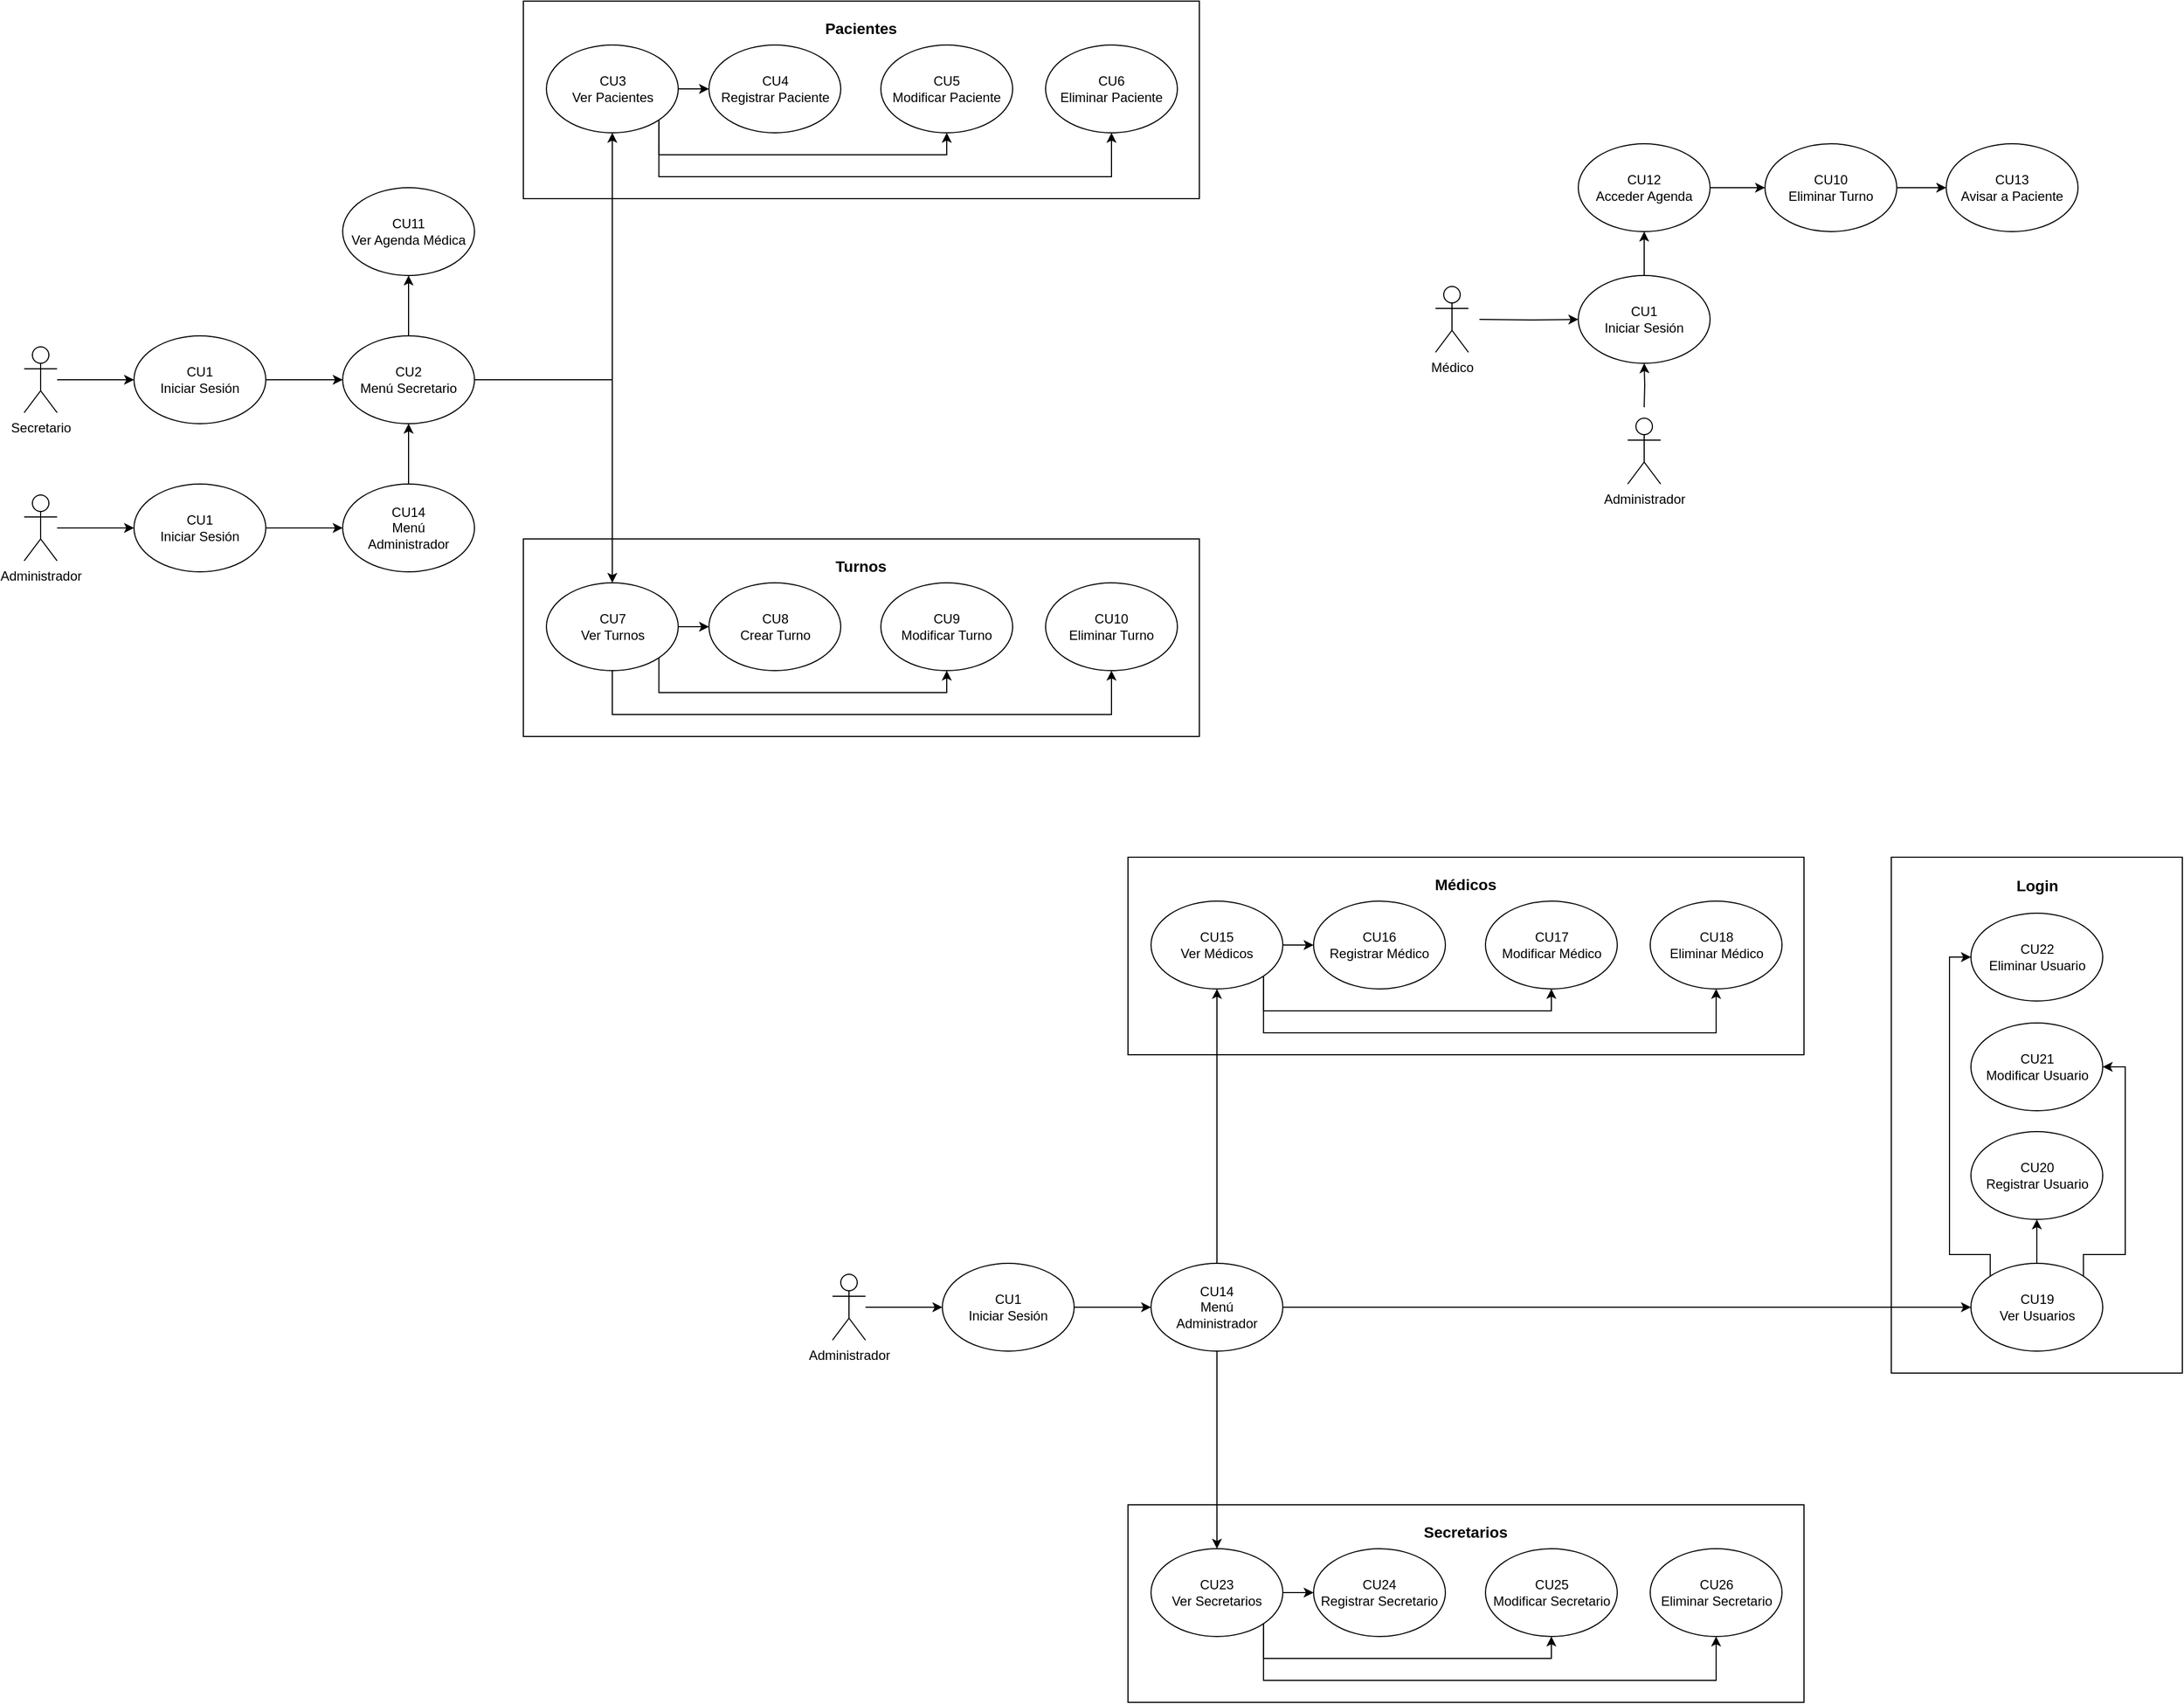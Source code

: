 <mxfile version="26.2.12">
  <diagram name="Page-1" id="w7RQ2Kluu5mRA7ETLE94">
    <mxGraphModel dx="2255" dy="1952" grid="1" gridSize="10" guides="1" tooltips="1" connect="1" arrows="1" fold="1" page="1" pageScale="1" pageWidth="827" pageHeight="1169" math="0" shadow="0">
      <root>
        <mxCell id="0" />
        <mxCell id="1" parent="0" />
        <mxCell id="UcJuo04WGB9nIGAPmIQf-73" value="" style="rounded=0;whiteSpace=wrap;html=1;" vertex="1" parent="1">
          <mxGeometry x="675" y="1340" width="615.5" height="180" as="geometry" />
        </mxCell>
        <mxCell id="UcJuo04WGB9nIGAPmIQf-14" value="" style="rounded=0;whiteSpace=wrap;html=1;" vertex="1" parent="1">
          <mxGeometry x="124.5" y="460" width="615.5" height="180" as="geometry" />
        </mxCell>
        <mxCell id="7DByCaR6NHAsQpXdXXvd-112" value="" style="rounded=0;whiteSpace=wrap;html=1;" parent="1" vertex="1">
          <mxGeometry x="1370" y="750" width="265" height="470" as="geometry" />
        </mxCell>
        <mxCell id="7DByCaR6NHAsQpXdXXvd-17" value="" style="rounded=0;whiteSpace=wrap;html=1;" parent="1" vertex="1">
          <mxGeometry x="124.5" y="-30" width="615.5" height="180" as="geometry" />
        </mxCell>
        <mxCell id="7DByCaR6NHAsQpXdXXvd-1" value="Secretario" style="shape=umlActor;verticalLabelPosition=bottom;verticalAlign=top;html=1;outlineConnect=0;" parent="1" vertex="1">
          <mxGeometry x="-330" y="285" width="30" height="60" as="geometry" />
        </mxCell>
        <mxCell id="7DByCaR6NHAsQpXdXXvd-2" value="" style="endArrow=classic;html=1;rounded=0;" parent="1" source="7DByCaR6NHAsQpXdXXvd-1" edge="1">
          <mxGeometry width="50" height="50" relative="1" as="geometry">
            <mxPoint x="-200" y="385" as="sourcePoint" />
            <mxPoint x="-230" y="315" as="targetPoint" />
          </mxGeometry>
        </mxCell>
        <mxCell id="UcJuo04WGB9nIGAPmIQf-48" style="edgeStyle=orthogonalEdgeStyle;rounded=0;orthogonalLoop=1;jettySize=auto;html=1;exitX=1;exitY=0.5;exitDx=0;exitDy=0;entryX=0;entryY=0.5;entryDx=0;entryDy=0;" edge="1" parent="1" source="7DByCaR6NHAsQpXdXXvd-3" target="UcJuo04WGB9nIGAPmIQf-2">
          <mxGeometry relative="1" as="geometry" />
        </mxCell>
        <mxCell id="7DByCaR6NHAsQpXdXXvd-3" value="" style="ellipse;whiteSpace=wrap;html=1;" parent="1" vertex="1">
          <mxGeometry x="-230" y="275" width="120" height="80" as="geometry" />
        </mxCell>
        <mxCell id="7DByCaR6NHAsQpXdXXvd-4" value="CU1&lt;br&gt;Iniciar Sesión" style="text;html=1;align=center;verticalAlign=middle;whiteSpace=wrap;rounded=0;" parent="1" vertex="1">
          <mxGeometry x="-220" y="300" width="100" height="30" as="geometry" />
        </mxCell>
        <mxCell id="7DByCaR6NHAsQpXdXXvd-6" value="" style="ellipse;whiteSpace=wrap;html=1;" parent="1" vertex="1">
          <mxGeometry x="293.5" y="10" width="120" height="80" as="geometry" />
        </mxCell>
        <mxCell id="7DByCaR6NHAsQpXdXXvd-7" value="CU4&lt;br&gt;Registrar Paciente" style="text;html=1;align=center;verticalAlign=middle;whiteSpace=wrap;rounded=0;" parent="1" vertex="1">
          <mxGeometry x="298.5" y="35" width="110" height="30" as="geometry" />
        </mxCell>
        <mxCell id="7DByCaR6NHAsQpXdXXvd-8" value="" style="ellipse;whiteSpace=wrap;html=1;" parent="1" vertex="1">
          <mxGeometry x="450" y="10" width="120" height="80" as="geometry" />
        </mxCell>
        <mxCell id="7DByCaR6NHAsQpXdXXvd-9" value="CU5&lt;br&gt;Modificar Paciente" style="text;html=1;align=center;verticalAlign=middle;whiteSpace=wrap;rounded=0;" parent="1" vertex="1">
          <mxGeometry x="455" y="35" width="110" height="30" as="geometry" />
        </mxCell>
        <mxCell id="7DByCaR6NHAsQpXdXXvd-13" value="" style="ellipse;whiteSpace=wrap;html=1;" parent="1" vertex="1">
          <mxGeometry x="600" y="10" width="120" height="80" as="geometry" />
        </mxCell>
        <mxCell id="7DByCaR6NHAsQpXdXXvd-14" value="CU6&lt;br&gt;Eliminar Paciente" style="text;html=1;align=center;verticalAlign=middle;whiteSpace=wrap;rounded=0;" parent="1" vertex="1">
          <mxGeometry x="605" y="35" width="110" height="30" as="geometry" />
        </mxCell>
        <mxCell id="UcJuo04WGB9nIGAPmIQf-7" style="edgeStyle=orthogonalEdgeStyle;rounded=0;orthogonalLoop=1;jettySize=auto;html=1;exitX=1;exitY=0.5;exitDx=0;exitDy=0;entryX=0;entryY=0.5;entryDx=0;entryDy=0;" edge="1" parent="1" source="7DByCaR6NHAsQpXdXXvd-15" target="7DByCaR6NHAsQpXdXXvd-6">
          <mxGeometry relative="1" as="geometry" />
        </mxCell>
        <mxCell id="UcJuo04WGB9nIGAPmIQf-12" style="edgeStyle=orthogonalEdgeStyle;rounded=0;orthogonalLoop=1;jettySize=auto;html=1;exitX=1;exitY=1;exitDx=0;exitDy=0;entryX=0.5;entryY=1;entryDx=0;entryDy=0;" edge="1" parent="1" source="7DByCaR6NHAsQpXdXXvd-15" target="7DByCaR6NHAsQpXdXXvd-8">
          <mxGeometry relative="1" as="geometry">
            <Array as="points">
              <mxPoint x="248" y="110" />
              <mxPoint x="510" y="110" />
            </Array>
          </mxGeometry>
        </mxCell>
        <mxCell id="UcJuo04WGB9nIGAPmIQf-13" style="edgeStyle=orthogonalEdgeStyle;rounded=0;orthogonalLoop=1;jettySize=auto;html=1;exitX=1;exitY=1;exitDx=0;exitDy=0;entryX=0.5;entryY=1;entryDx=0;entryDy=0;" edge="1" parent="1" source="7DByCaR6NHAsQpXdXXvd-15" target="7DByCaR6NHAsQpXdXXvd-13">
          <mxGeometry relative="1" as="geometry">
            <Array as="points">
              <mxPoint x="248" y="130" />
              <mxPoint x="660" y="130" />
            </Array>
          </mxGeometry>
        </mxCell>
        <mxCell id="7DByCaR6NHAsQpXdXXvd-15" value="" style="ellipse;whiteSpace=wrap;html=1;" parent="1" vertex="1">
          <mxGeometry x="145.5" y="10" width="120" height="80" as="geometry" />
        </mxCell>
        <mxCell id="7DByCaR6NHAsQpXdXXvd-16" value="CU3&lt;br&gt;Ver Pacientes" style="text;html=1;align=center;verticalAlign=middle;whiteSpace=wrap;rounded=0;" parent="1" vertex="1">
          <mxGeometry x="150.5" y="35" width="110" height="30" as="geometry" />
        </mxCell>
        <mxCell id="7DByCaR6NHAsQpXdXXvd-18" value="&lt;b&gt;&lt;font style=&quot;font-size: 14px;&quot;&gt;Pacientes&lt;/font&gt;&lt;/b&gt;" style="text;html=1;align=center;verticalAlign=middle;whiteSpace=wrap;rounded=0;" parent="1" vertex="1">
          <mxGeometry x="392.25" y="-20" width="80" height="30" as="geometry" />
        </mxCell>
        <mxCell id="UcJuo04WGB9nIGAPmIQf-70" value="" style="edgeStyle=orthogonalEdgeStyle;rounded=0;orthogonalLoop=1;jettySize=auto;html=1;entryX=0;entryY=0.5;entryDx=0;entryDy=0;" edge="1" parent="1" source="7DByCaR6NHAsQpXdXXvd-24" target="UcJuo04WGB9nIGAPmIQf-67">
          <mxGeometry relative="1" as="geometry" />
        </mxCell>
        <mxCell id="7DByCaR6NHAsQpXdXXvd-24" value="Administrador" style="shape=umlActor;verticalLabelPosition=bottom;verticalAlign=top;html=1;outlineConnect=0;" parent="1" vertex="1">
          <mxGeometry x="-330" y="420" width="30" height="60" as="geometry" />
        </mxCell>
        <mxCell id="7DByCaR6NHAsQpXdXXvd-45" value="" style="ellipse;whiteSpace=wrap;html=1;" parent="1" vertex="1">
          <mxGeometry x="-40" y="140" width="120" height="80" as="geometry" />
        </mxCell>
        <mxCell id="7DByCaR6NHAsQpXdXXvd-46" value="CU11&lt;br&gt;Ver Agenda Médica" style="text;html=1;align=center;verticalAlign=middle;whiteSpace=wrap;rounded=0;" parent="1" vertex="1">
          <mxGeometry x="-35" y="165" width="110" height="30" as="geometry" />
        </mxCell>
        <mxCell id="7DByCaR6NHAsQpXdXXvd-54" style="edgeStyle=orthogonalEdgeStyle;rounded=0;orthogonalLoop=1;jettySize=auto;html=1;entryX=0;entryY=0.5;entryDx=0;entryDy=0;" parent="1" target="7DByCaR6NHAsQpXdXXvd-52" edge="1">
          <mxGeometry relative="1" as="geometry">
            <mxPoint x="995" y="260" as="sourcePoint" />
          </mxGeometry>
        </mxCell>
        <mxCell id="7DByCaR6NHAsQpXdXXvd-48" value="Médico" style="shape=umlActor;verticalLabelPosition=bottom;verticalAlign=top;html=1;outlineConnect=0;" parent="1" vertex="1">
          <mxGeometry x="955" y="230" width="30" height="60" as="geometry" />
        </mxCell>
        <mxCell id="UcJuo04WGB9nIGAPmIQf-29" style="edgeStyle=orthogonalEdgeStyle;rounded=0;orthogonalLoop=1;jettySize=auto;html=1;exitX=0.5;exitY=0;exitDx=0;exitDy=0;entryX=0.5;entryY=1;entryDx=0;entryDy=0;" edge="1" parent="1" source="7DByCaR6NHAsQpXdXXvd-52" target="7DByCaR6NHAsQpXdXXvd-56">
          <mxGeometry relative="1" as="geometry" />
        </mxCell>
        <mxCell id="7DByCaR6NHAsQpXdXXvd-52" value="" style="ellipse;whiteSpace=wrap;html=1;" parent="1" vertex="1">
          <mxGeometry x="1085" y="220" width="120" height="80" as="geometry" />
        </mxCell>
        <mxCell id="7DByCaR6NHAsQpXdXXvd-53" value="CU1&lt;br&gt;Iniciar Sesión" style="text;html=1;align=center;verticalAlign=middle;whiteSpace=wrap;rounded=0;" parent="1" vertex="1">
          <mxGeometry x="1095" y="245" width="100" height="30" as="geometry" />
        </mxCell>
        <mxCell id="UcJuo04WGB9nIGAPmIQf-30" style="edgeStyle=orthogonalEdgeStyle;rounded=0;orthogonalLoop=1;jettySize=auto;html=1;exitX=1;exitY=0.5;exitDx=0;exitDy=0;entryX=0;entryY=0.5;entryDx=0;entryDy=0;" edge="1" parent="1" source="7DByCaR6NHAsQpXdXXvd-56" target="7DByCaR6NHAsQpXdXXvd-60">
          <mxGeometry relative="1" as="geometry" />
        </mxCell>
        <mxCell id="7DByCaR6NHAsQpXdXXvd-56" value="" style="ellipse;whiteSpace=wrap;html=1;" parent="1" vertex="1">
          <mxGeometry x="1085" y="100" width="120" height="80" as="geometry" />
        </mxCell>
        <mxCell id="7DByCaR6NHAsQpXdXXvd-57" value="CU12&lt;br&gt;Acceder Agenda" style="text;html=1;align=center;verticalAlign=middle;whiteSpace=wrap;rounded=0;" parent="1" vertex="1">
          <mxGeometry x="1090" y="125" width="110" height="30" as="geometry" />
        </mxCell>
        <mxCell id="UcJuo04WGB9nIGAPmIQf-31" style="edgeStyle=orthogonalEdgeStyle;rounded=0;orthogonalLoop=1;jettySize=auto;html=1;exitX=1;exitY=0.5;exitDx=0;exitDy=0;entryX=0;entryY=0.5;entryDx=0;entryDy=0;" edge="1" parent="1" source="7DByCaR6NHAsQpXdXXvd-60" target="7DByCaR6NHAsQpXdXXvd-70">
          <mxGeometry relative="1" as="geometry" />
        </mxCell>
        <mxCell id="7DByCaR6NHAsQpXdXXvd-60" value="" style="ellipse;whiteSpace=wrap;html=1;" parent="1" vertex="1">
          <mxGeometry x="1255" y="100" width="120" height="80" as="geometry" />
        </mxCell>
        <mxCell id="7DByCaR6NHAsQpXdXXvd-61" value="CU10&lt;div&gt;Eliminar Turno&lt;/div&gt;" style="text;html=1;align=center;verticalAlign=middle;whiteSpace=wrap;rounded=0;" parent="1" vertex="1">
          <mxGeometry x="1260" y="125" width="110" height="30" as="geometry" />
        </mxCell>
        <mxCell id="7DByCaR6NHAsQpXdXXvd-70" value="" style="ellipse;whiteSpace=wrap;html=1;" parent="1" vertex="1">
          <mxGeometry x="1420" y="100" width="120" height="80" as="geometry" />
        </mxCell>
        <mxCell id="7DByCaR6NHAsQpXdXXvd-71" value="CU13&lt;br&gt;Avisar a Paciente" style="text;html=1;align=center;verticalAlign=middle;whiteSpace=wrap;rounded=0;" parent="1" vertex="1">
          <mxGeometry x="1425" y="125" width="110" height="30" as="geometry" />
        </mxCell>
        <mxCell id="7DByCaR6NHAsQpXdXXvd-74" style="edgeStyle=orthogonalEdgeStyle;rounded=0;orthogonalLoop=1;jettySize=auto;html=1;entryX=0.5;entryY=1;entryDx=0;entryDy=0;" parent="1" target="7DByCaR6NHAsQpXdXXvd-52" edge="1">
          <mxGeometry relative="1" as="geometry">
            <mxPoint x="1145" y="340" as="sourcePoint" />
          </mxGeometry>
        </mxCell>
        <mxCell id="7DByCaR6NHAsQpXdXXvd-73" value="Administrador" style="shape=umlActor;verticalLabelPosition=bottom;verticalAlign=top;html=1;outlineConnect=0;" parent="1" vertex="1">
          <mxGeometry x="1130" y="350" width="30" height="60" as="geometry" />
        </mxCell>
        <mxCell id="7DByCaR6NHAsQpXdXXvd-113" value="" style="ellipse;whiteSpace=wrap;html=1;" parent="1" vertex="1">
          <mxGeometry x="1442.5" y="801" width="120" height="80" as="geometry" />
        </mxCell>
        <mxCell id="7DByCaR6NHAsQpXdXXvd-114" value="CU22&lt;br&gt;Eliminar Usuario" style="text;html=1;align=center;verticalAlign=middle;whiteSpace=wrap;rounded=0;" parent="1" vertex="1">
          <mxGeometry x="1447.5" y="826" width="110" height="30" as="geometry" />
        </mxCell>
        <mxCell id="7DByCaR6NHAsQpXdXXvd-115" value="&lt;font style=&quot;font-size: 14px;&quot;&gt;&lt;b&gt;Login&lt;/b&gt;&lt;/font&gt;" style="text;html=1;align=center;verticalAlign=middle;whiteSpace=wrap;rounded=0;" parent="1" vertex="1">
          <mxGeometry x="1472.5" y="761" width="60" height="30" as="geometry" />
        </mxCell>
        <mxCell id="7DByCaR6NHAsQpXdXXvd-116" value="" style="ellipse;whiteSpace=wrap;html=1;" parent="1" vertex="1">
          <mxGeometry x="1442.5" y="901" width="120" height="80" as="geometry" />
        </mxCell>
        <mxCell id="7DByCaR6NHAsQpXdXXvd-117" value="CU21&lt;br&gt;Modificar Usuario" style="text;html=1;align=center;verticalAlign=middle;whiteSpace=wrap;rounded=0;" parent="1" vertex="1">
          <mxGeometry x="1447.5" y="926" width="110" height="30" as="geometry" />
        </mxCell>
        <mxCell id="7DByCaR6NHAsQpXdXXvd-118" value="" style="ellipse;whiteSpace=wrap;html=1;" parent="1" vertex="1">
          <mxGeometry x="1442.5" y="1000" width="120" height="80" as="geometry" />
        </mxCell>
        <mxCell id="7DByCaR6NHAsQpXdXXvd-119" value="CU20&lt;br&gt;Registrar Usuario" style="text;html=1;align=center;verticalAlign=middle;whiteSpace=wrap;rounded=0;" parent="1" vertex="1">
          <mxGeometry x="1447.5" y="1025" width="110" height="30" as="geometry" />
        </mxCell>
        <mxCell id="YeKh92lcXTdL7GNYWZzl-15" style="edgeStyle=orthogonalEdgeStyle;rounded=0;orthogonalLoop=1;jettySize=auto;html=1;exitX=0.5;exitY=0;exitDx=0;exitDy=0;entryX=0.5;entryY=1;entryDx=0;entryDy=0;" parent="1" source="7DByCaR6NHAsQpXdXXvd-120" target="7DByCaR6NHAsQpXdXXvd-118" edge="1">
          <mxGeometry relative="1" as="geometry" />
        </mxCell>
        <mxCell id="YeKh92lcXTdL7GNYWZzl-16" style="edgeStyle=orthogonalEdgeStyle;rounded=0;orthogonalLoop=1;jettySize=auto;html=1;exitX=1;exitY=0;exitDx=0;exitDy=0;entryX=1;entryY=0.5;entryDx=0;entryDy=0;" parent="1" source="7DByCaR6NHAsQpXdXXvd-120" target="7DByCaR6NHAsQpXdXXvd-116" edge="1">
          <mxGeometry relative="1" as="geometry">
            <Array as="points">
              <mxPoint x="1583" y="1112" />
              <mxPoint x="1583" y="941" />
            </Array>
          </mxGeometry>
        </mxCell>
        <mxCell id="YeKh92lcXTdL7GNYWZzl-17" style="edgeStyle=orthogonalEdgeStyle;rounded=0;orthogonalLoop=1;jettySize=auto;html=1;exitX=0;exitY=0;exitDx=0;exitDy=0;entryX=0;entryY=0.5;entryDx=0;entryDy=0;" parent="1" source="7DByCaR6NHAsQpXdXXvd-120" target="7DByCaR6NHAsQpXdXXvd-113" edge="1">
          <mxGeometry relative="1" as="geometry">
            <Array as="points">
              <mxPoint x="1423" y="1112" />
              <mxPoint x="1423" y="841" />
            </Array>
          </mxGeometry>
        </mxCell>
        <mxCell id="7DByCaR6NHAsQpXdXXvd-120" value="" style="ellipse;whiteSpace=wrap;html=1;" parent="1" vertex="1">
          <mxGeometry x="1442.5" y="1120" width="120" height="80" as="geometry" />
        </mxCell>
        <mxCell id="7DByCaR6NHAsQpXdXXvd-121" value="CU19&lt;br&gt;Ver Usuarios" style="text;html=1;align=center;verticalAlign=middle;whiteSpace=wrap;rounded=0;" parent="1" vertex="1">
          <mxGeometry x="1447.5" y="1145" width="110" height="30" as="geometry" />
        </mxCell>
        <mxCell id="UcJuo04WGB9nIGAPmIQf-50" style="edgeStyle=orthogonalEdgeStyle;rounded=0;orthogonalLoop=1;jettySize=auto;html=1;exitX=0.5;exitY=0;exitDx=0;exitDy=0;entryX=0.5;entryY=1;entryDx=0;entryDy=0;" edge="1" parent="1" source="UcJuo04WGB9nIGAPmIQf-2" target="7DByCaR6NHAsQpXdXXvd-45">
          <mxGeometry relative="1" as="geometry" />
        </mxCell>
        <mxCell id="UcJuo04WGB9nIGAPmIQf-51" style="edgeStyle=orthogonalEdgeStyle;rounded=0;orthogonalLoop=1;jettySize=auto;html=1;exitX=1;exitY=0.5;exitDx=0;exitDy=0;entryX=0.5;entryY=0;entryDx=0;entryDy=0;" edge="1" parent="1" source="UcJuo04WGB9nIGAPmIQf-2" target="UcJuo04WGB9nIGAPmIQf-24">
          <mxGeometry relative="1" as="geometry" />
        </mxCell>
        <mxCell id="UcJuo04WGB9nIGAPmIQf-52" style="edgeStyle=orthogonalEdgeStyle;rounded=0;orthogonalLoop=1;jettySize=auto;html=1;exitX=1;exitY=0.5;exitDx=0;exitDy=0;entryX=0.5;entryY=1;entryDx=0;entryDy=0;" edge="1" parent="1" source="UcJuo04WGB9nIGAPmIQf-2" target="7DByCaR6NHAsQpXdXXvd-15">
          <mxGeometry relative="1" as="geometry" />
        </mxCell>
        <mxCell id="UcJuo04WGB9nIGAPmIQf-2" value="" style="ellipse;whiteSpace=wrap;html=1;" vertex="1" parent="1">
          <mxGeometry x="-40" y="275" width="120" height="80" as="geometry" />
        </mxCell>
        <mxCell id="UcJuo04WGB9nIGAPmIQf-3" value="CU2&lt;br&gt;Menú Secretario" style="text;html=1;align=center;verticalAlign=middle;whiteSpace=wrap;rounded=0;" vertex="1" parent="1">
          <mxGeometry x="-30" y="300" width="100" height="30" as="geometry" />
        </mxCell>
        <mxCell id="UcJuo04WGB9nIGAPmIQf-15" value="" style="ellipse;whiteSpace=wrap;html=1;" vertex="1" parent="1">
          <mxGeometry x="293.5" y="500" width="120" height="80" as="geometry" />
        </mxCell>
        <mxCell id="UcJuo04WGB9nIGAPmIQf-16" value="CU8&lt;br&gt;Crear Turno" style="text;html=1;align=center;verticalAlign=middle;whiteSpace=wrap;rounded=0;" vertex="1" parent="1">
          <mxGeometry x="298.5" y="525" width="110" height="30" as="geometry" />
        </mxCell>
        <mxCell id="UcJuo04WGB9nIGAPmIQf-17" value="" style="ellipse;whiteSpace=wrap;html=1;" vertex="1" parent="1">
          <mxGeometry x="450" y="500" width="120" height="80" as="geometry" />
        </mxCell>
        <mxCell id="UcJuo04WGB9nIGAPmIQf-18" value="CU9&lt;br&gt;Modificar Turno" style="text;html=1;align=center;verticalAlign=middle;whiteSpace=wrap;rounded=0;" vertex="1" parent="1">
          <mxGeometry x="455" y="525" width="110" height="30" as="geometry" />
        </mxCell>
        <mxCell id="UcJuo04WGB9nIGAPmIQf-19" value="" style="ellipse;whiteSpace=wrap;html=1;" vertex="1" parent="1">
          <mxGeometry x="600" y="500" width="120" height="80" as="geometry" />
        </mxCell>
        <mxCell id="UcJuo04WGB9nIGAPmIQf-20" value="CU10&lt;br&gt;Eliminar Turno" style="text;html=1;align=center;verticalAlign=middle;whiteSpace=wrap;rounded=0;" vertex="1" parent="1">
          <mxGeometry x="605" y="525" width="110" height="30" as="geometry" />
        </mxCell>
        <mxCell id="UcJuo04WGB9nIGAPmIQf-21" style="edgeStyle=orthogonalEdgeStyle;rounded=0;orthogonalLoop=1;jettySize=auto;html=1;exitX=1;exitY=0.5;exitDx=0;exitDy=0;entryX=0;entryY=0.5;entryDx=0;entryDy=0;" edge="1" parent="1" source="UcJuo04WGB9nIGAPmIQf-24" target="UcJuo04WGB9nIGAPmIQf-15">
          <mxGeometry relative="1" as="geometry" />
        </mxCell>
        <mxCell id="UcJuo04WGB9nIGAPmIQf-22" style="edgeStyle=orthogonalEdgeStyle;rounded=0;orthogonalLoop=1;jettySize=auto;html=1;exitX=1;exitY=1;exitDx=0;exitDy=0;entryX=0.5;entryY=1;entryDx=0;entryDy=0;" edge="1" parent="1" source="UcJuo04WGB9nIGAPmIQf-24" target="UcJuo04WGB9nIGAPmIQf-17">
          <mxGeometry relative="1" as="geometry">
            <Array as="points">
              <mxPoint x="248" y="600" />
              <mxPoint x="510" y="600" />
            </Array>
          </mxGeometry>
        </mxCell>
        <mxCell id="UcJuo04WGB9nIGAPmIQf-53" style="edgeStyle=orthogonalEdgeStyle;rounded=0;orthogonalLoop=1;jettySize=auto;html=1;exitX=0.5;exitY=1;exitDx=0;exitDy=0;entryX=0.5;entryY=1;entryDx=0;entryDy=0;" edge="1" parent="1" source="UcJuo04WGB9nIGAPmIQf-24" target="UcJuo04WGB9nIGAPmIQf-19">
          <mxGeometry relative="1" as="geometry">
            <Array as="points">
              <mxPoint x="206" y="620" />
              <mxPoint x="660" y="620" />
            </Array>
          </mxGeometry>
        </mxCell>
        <mxCell id="UcJuo04WGB9nIGAPmIQf-24" value="" style="ellipse;whiteSpace=wrap;html=1;" vertex="1" parent="1">
          <mxGeometry x="145.5" y="500" width="120" height="80" as="geometry" />
        </mxCell>
        <mxCell id="UcJuo04WGB9nIGAPmIQf-25" value="CU7&lt;div&gt;Ver Turnos&lt;/div&gt;" style="text;html=1;align=center;verticalAlign=middle;whiteSpace=wrap;rounded=0;" vertex="1" parent="1">
          <mxGeometry x="150.5" y="525" width="110" height="30" as="geometry" />
        </mxCell>
        <mxCell id="UcJuo04WGB9nIGAPmIQf-26" value="&lt;b&gt;&lt;font style=&quot;font-size: 14px;&quot;&gt;Turnos&lt;/font&gt;&lt;/b&gt;" style="text;html=1;align=center;verticalAlign=middle;whiteSpace=wrap;rounded=0;" vertex="1" parent="1">
          <mxGeometry x="392.25" y="470" width="80" height="30" as="geometry" />
        </mxCell>
        <mxCell id="UcJuo04WGB9nIGAPmIQf-32" value="" style="rounded=0;whiteSpace=wrap;html=1;" vertex="1" parent="1">
          <mxGeometry x="675" y="750" width="615.5" height="180" as="geometry" />
        </mxCell>
        <mxCell id="UcJuo04WGB9nIGAPmIQf-33" value="" style="ellipse;whiteSpace=wrap;html=1;" vertex="1" parent="1">
          <mxGeometry x="844" y="790" width="120" height="80" as="geometry" />
        </mxCell>
        <mxCell id="UcJuo04WGB9nIGAPmIQf-34" value="CU16&lt;br&gt;Registrar Médico" style="text;html=1;align=center;verticalAlign=middle;whiteSpace=wrap;rounded=0;" vertex="1" parent="1">
          <mxGeometry x="849" y="815" width="110" height="30" as="geometry" />
        </mxCell>
        <mxCell id="UcJuo04WGB9nIGAPmIQf-35" value="" style="ellipse;whiteSpace=wrap;html=1;" vertex="1" parent="1">
          <mxGeometry x="1000.5" y="790" width="120" height="80" as="geometry" />
        </mxCell>
        <mxCell id="UcJuo04WGB9nIGAPmIQf-36" value="CU17&lt;br&gt;Modificar Médico" style="text;html=1;align=center;verticalAlign=middle;whiteSpace=wrap;rounded=0;" vertex="1" parent="1">
          <mxGeometry x="1005.5" y="815" width="110" height="30" as="geometry" />
        </mxCell>
        <mxCell id="UcJuo04WGB9nIGAPmIQf-37" value="" style="ellipse;whiteSpace=wrap;html=1;" vertex="1" parent="1">
          <mxGeometry x="1150.5" y="790" width="120" height="80" as="geometry" />
        </mxCell>
        <mxCell id="UcJuo04WGB9nIGAPmIQf-38" value="CU18&lt;br&gt;Eliminar Médico" style="text;html=1;align=center;verticalAlign=middle;whiteSpace=wrap;rounded=0;" vertex="1" parent="1">
          <mxGeometry x="1155.5" y="815" width="110" height="30" as="geometry" />
        </mxCell>
        <mxCell id="UcJuo04WGB9nIGAPmIQf-39" style="edgeStyle=orthogonalEdgeStyle;rounded=0;orthogonalLoop=1;jettySize=auto;html=1;exitX=1;exitY=0.5;exitDx=0;exitDy=0;entryX=0;entryY=0.5;entryDx=0;entryDy=0;" edge="1" source="UcJuo04WGB9nIGAPmIQf-42" target="UcJuo04WGB9nIGAPmIQf-33" parent="1">
          <mxGeometry relative="1" as="geometry" />
        </mxCell>
        <mxCell id="UcJuo04WGB9nIGAPmIQf-40" style="edgeStyle=orthogonalEdgeStyle;rounded=0;orthogonalLoop=1;jettySize=auto;html=1;exitX=1;exitY=1;exitDx=0;exitDy=0;entryX=0.5;entryY=1;entryDx=0;entryDy=0;" edge="1" source="UcJuo04WGB9nIGAPmIQf-42" target="UcJuo04WGB9nIGAPmIQf-35" parent="1">
          <mxGeometry relative="1" as="geometry">
            <Array as="points">
              <mxPoint x="798.5" y="890" />
              <mxPoint x="1060.5" y="890" />
            </Array>
          </mxGeometry>
        </mxCell>
        <mxCell id="UcJuo04WGB9nIGAPmIQf-41" style="edgeStyle=orthogonalEdgeStyle;rounded=0;orthogonalLoop=1;jettySize=auto;html=1;exitX=1;exitY=1;exitDx=0;exitDy=0;entryX=0.5;entryY=1;entryDx=0;entryDy=0;" edge="1" source="UcJuo04WGB9nIGAPmIQf-42" target="UcJuo04WGB9nIGAPmIQf-37" parent="1">
          <mxGeometry relative="1" as="geometry">
            <Array as="points">
              <mxPoint x="798.5" y="910" />
              <mxPoint x="1210.5" y="910" />
            </Array>
          </mxGeometry>
        </mxCell>
        <mxCell id="UcJuo04WGB9nIGAPmIQf-42" value="" style="ellipse;whiteSpace=wrap;html=1;" vertex="1" parent="1">
          <mxGeometry x="696" y="790" width="120" height="80" as="geometry" />
        </mxCell>
        <mxCell id="UcJuo04WGB9nIGAPmIQf-43" value="CU15&lt;div&gt;Ver Médicos&lt;/div&gt;" style="text;html=1;align=center;verticalAlign=middle;whiteSpace=wrap;rounded=0;" vertex="1" parent="1">
          <mxGeometry x="701" y="815" width="110" height="30" as="geometry" />
        </mxCell>
        <mxCell id="UcJuo04WGB9nIGAPmIQf-44" value="&lt;b&gt;&lt;font style=&quot;font-size: 14px;&quot;&gt;Médicos&lt;/font&gt;&lt;/b&gt;" style="text;html=1;align=center;verticalAlign=middle;whiteSpace=wrap;rounded=0;" vertex="1" parent="1">
          <mxGeometry x="949.13" y="760" width="67.25" height="30" as="geometry" />
        </mxCell>
        <mxCell id="UcJuo04WGB9nIGAPmIQf-54" value="Administrador" style="shape=umlActor;verticalLabelPosition=bottom;verticalAlign=top;html=1;outlineConnect=0;" vertex="1" parent="1">
          <mxGeometry x="406" y="1130" width="30" height="60" as="geometry" />
        </mxCell>
        <mxCell id="UcJuo04WGB9nIGAPmIQf-55" value="" style="endArrow=classic;html=1;rounded=0;" edge="1" parent="1" source="UcJuo04WGB9nIGAPmIQf-54">
          <mxGeometry width="50" height="50" relative="1" as="geometry">
            <mxPoint x="536" y="1230" as="sourcePoint" />
            <mxPoint x="506" y="1160" as="targetPoint" />
          </mxGeometry>
        </mxCell>
        <mxCell id="UcJuo04WGB9nIGAPmIQf-56" style="edgeStyle=orthogonalEdgeStyle;rounded=0;orthogonalLoop=1;jettySize=auto;html=1;exitX=1;exitY=0.5;exitDx=0;exitDy=0;entryX=0;entryY=0.5;entryDx=0;entryDy=0;" edge="1" parent="1" source="UcJuo04WGB9nIGAPmIQf-57" target="UcJuo04WGB9nIGAPmIQf-61">
          <mxGeometry relative="1" as="geometry" />
        </mxCell>
        <mxCell id="UcJuo04WGB9nIGAPmIQf-57" value="" style="ellipse;whiteSpace=wrap;html=1;" vertex="1" parent="1">
          <mxGeometry x="506" y="1120" width="120" height="80" as="geometry" />
        </mxCell>
        <mxCell id="UcJuo04WGB9nIGAPmIQf-58" value="CU1&lt;br&gt;Iniciar Sesión" style="text;html=1;align=center;verticalAlign=middle;whiteSpace=wrap;rounded=0;" vertex="1" parent="1">
          <mxGeometry x="516" y="1145" width="100" height="30" as="geometry" />
        </mxCell>
        <mxCell id="UcJuo04WGB9nIGAPmIQf-71" style="edgeStyle=orthogonalEdgeStyle;rounded=0;orthogonalLoop=1;jettySize=auto;html=1;exitX=0.5;exitY=0;exitDx=0;exitDy=0;entryX=0.5;entryY=1;entryDx=0;entryDy=0;" edge="1" parent="1" source="UcJuo04WGB9nIGAPmIQf-61" target="UcJuo04WGB9nIGAPmIQf-42">
          <mxGeometry relative="1" as="geometry" />
        </mxCell>
        <mxCell id="UcJuo04WGB9nIGAPmIQf-72" style="edgeStyle=orthogonalEdgeStyle;rounded=0;orthogonalLoop=1;jettySize=auto;html=1;exitX=1;exitY=0.5;exitDx=0;exitDy=0;entryX=0;entryY=0.5;entryDx=0;entryDy=0;" edge="1" parent="1" source="UcJuo04WGB9nIGAPmIQf-61" target="7DByCaR6NHAsQpXdXXvd-120">
          <mxGeometry relative="1" as="geometry" />
        </mxCell>
        <mxCell id="UcJuo04WGB9nIGAPmIQf-86" style="edgeStyle=orthogonalEdgeStyle;rounded=0;orthogonalLoop=1;jettySize=auto;html=1;exitX=0.5;exitY=1;exitDx=0;exitDy=0;entryX=0.5;entryY=0;entryDx=0;entryDy=0;" edge="1" parent="1" source="UcJuo04WGB9nIGAPmIQf-61" target="UcJuo04WGB9nIGAPmIQf-83">
          <mxGeometry relative="1" as="geometry" />
        </mxCell>
        <mxCell id="UcJuo04WGB9nIGAPmIQf-61" value="" style="ellipse;whiteSpace=wrap;html=1;" vertex="1" parent="1">
          <mxGeometry x="696" y="1120" width="120" height="80" as="geometry" />
        </mxCell>
        <mxCell id="UcJuo04WGB9nIGAPmIQf-62" value="CU14&lt;br&gt;Menú Administrador" style="text;html=1;align=center;verticalAlign=middle;whiteSpace=wrap;rounded=0;" vertex="1" parent="1">
          <mxGeometry x="706" y="1145" width="100" height="30" as="geometry" />
        </mxCell>
        <mxCell id="UcJuo04WGB9nIGAPmIQf-66" style="edgeStyle=orthogonalEdgeStyle;rounded=0;orthogonalLoop=1;jettySize=auto;html=1;exitX=0.5;exitY=0;exitDx=0;exitDy=0;entryX=0.5;entryY=1;entryDx=0;entryDy=0;" edge="1" parent="1" source="UcJuo04WGB9nIGAPmIQf-64" target="UcJuo04WGB9nIGAPmIQf-2">
          <mxGeometry relative="1" as="geometry" />
        </mxCell>
        <mxCell id="UcJuo04WGB9nIGAPmIQf-64" value="" style="ellipse;whiteSpace=wrap;html=1;" vertex="1" parent="1">
          <mxGeometry x="-40" y="410" width="120" height="80" as="geometry" />
        </mxCell>
        <mxCell id="UcJuo04WGB9nIGAPmIQf-65" value="CU14&lt;br&gt;Menú Administrador" style="text;html=1;align=center;verticalAlign=middle;whiteSpace=wrap;rounded=0;" vertex="1" parent="1">
          <mxGeometry x="-30" y="435" width="100" height="30" as="geometry" />
        </mxCell>
        <mxCell id="UcJuo04WGB9nIGAPmIQf-69" style="edgeStyle=orthogonalEdgeStyle;rounded=0;orthogonalLoop=1;jettySize=auto;html=1;exitX=1;exitY=0.5;exitDx=0;exitDy=0;entryX=0;entryY=0.5;entryDx=0;entryDy=0;" edge="1" parent="1" source="UcJuo04WGB9nIGAPmIQf-67" target="UcJuo04WGB9nIGAPmIQf-64">
          <mxGeometry relative="1" as="geometry" />
        </mxCell>
        <mxCell id="UcJuo04WGB9nIGAPmIQf-67" value="" style="ellipse;whiteSpace=wrap;html=1;" vertex="1" parent="1">
          <mxGeometry x="-230" y="410" width="120" height="80" as="geometry" />
        </mxCell>
        <mxCell id="UcJuo04WGB9nIGAPmIQf-68" value="CU1&lt;br&gt;Iniciar Sesión" style="text;html=1;align=center;verticalAlign=middle;whiteSpace=wrap;rounded=0;" vertex="1" parent="1">
          <mxGeometry x="-220" y="435" width="100" height="30" as="geometry" />
        </mxCell>
        <mxCell id="UcJuo04WGB9nIGAPmIQf-74" value="" style="ellipse;whiteSpace=wrap;html=1;" vertex="1" parent="1">
          <mxGeometry x="844" y="1380" width="120" height="80" as="geometry" />
        </mxCell>
        <mxCell id="UcJuo04WGB9nIGAPmIQf-75" value="CU24&lt;br&gt;Registrar Secretario" style="text;html=1;align=center;verticalAlign=middle;whiteSpace=wrap;rounded=0;" vertex="1" parent="1">
          <mxGeometry x="849" y="1405" width="110" height="30" as="geometry" />
        </mxCell>
        <mxCell id="UcJuo04WGB9nIGAPmIQf-76" value="" style="ellipse;whiteSpace=wrap;html=1;" vertex="1" parent="1">
          <mxGeometry x="1000.5" y="1380" width="120" height="80" as="geometry" />
        </mxCell>
        <mxCell id="UcJuo04WGB9nIGAPmIQf-77" value="CU25&lt;br&gt;Modificar Secretario" style="text;html=1;align=center;verticalAlign=middle;whiteSpace=wrap;rounded=0;" vertex="1" parent="1">
          <mxGeometry x="1005.5" y="1405" width="110" height="30" as="geometry" />
        </mxCell>
        <mxCell id="UcJuo04WGB9nIGAPmIQf-78" value="" style="ellipse;whiteSpace=wrap;html=1;" vertex="1" parent="1">
          <mxGeometry x="1150.5" y="1380" width="120" height="80" as="geometry" />
        </mxCell>
        <mxCell id="UcJuo04WGB9nIGAPmIQf-79" value="CU26&lt;br&gt;Eliminar Secretario" style="text;html=1;align=center;verticalAlign=middle;whiteSpace=wrap;rounded=0;" vertex="1" parent="1">
          <mxGeometry x="1155.5" y="1405" width="110" height="30" as="geometry" />
        </mxCell>
        <mxCell id="UcJuo04WGB9nIGAPmIQf-80" style="edgeStyle=orthogonalEdgeStyle;rounded=0;orthogonalLoop=1;jettySize=auto;html=1;exitX=1;exitY=0.5;exitDx=0;exitDy=0;entryX=0;entryY=0.5;entryDx=0;entryDy=0;" edge="1" parent="1" source="UcJuo04WGB9nIGAPmIQf-83" target="UcJuo04WGB9nIGAPmIQf-74">
          <mxGeometry relative="1" as="geometry" />
        </mxCell>
        <mxCell id="UcJuo04WGB9nIGAPmIQf-81" style="edgeStyle=orthogonalEdgeStyle;rounded=0;orthogonalLoop=1;jettySize=auto;html=1;exitX=1;exitY=1;exitDx=0;exitDy=0;entryX=0.5;entryY=1;entryDx=0;entryDy=0;" edge="1" parent="1" source="UcJuo04WGB9nIGAPmIQf-83" target="UcJuo04WGB9nIGAPmIQf-76">
          <mxGeometry relative="1" as="geometry">
            <Array as="points">
              <mxPoint x="798.5" y="1480" />
              <mxPoint x="1060.5" y="1480" />
            </Array>
          </mxGeometry>
        </mxCell>
        <mxCell id="UcJuo04WGB9nIGAPmIQf-82" style="edgeStyle=orthogonalEdgeStyle;rounded=0;orthogonalLoop=1;jettySize=auto;html=1;exitX=1;exitY=1;exitDx=0;exitDy=0;entryX=0.5;entryY=1;entryDx=0;entryDy=0;" edge="1" parent="1" source="UcJuo04WGB9nIGAPmIQf-83" target="UcJuo04WGB9nIGAPmIQf-78">
          <mxGeometry relative="1" as="geometry">
            <Array as="points">
              <mxPoint x="798.5" y="1500" />
              <mxPoint x="1210.5" y="1500" />
            </Array>
          </mxGeometry>
        </mxCell>
        <mxCell id="UcJuo04WGB9nIGAPmIQf-83" value="" style="ellipse;whiteSpace=wrap;html=1;" vertex="1" parent="1">
          <mxGeometry x="696" y="1380" width="120" height="80" as="geometry" />
        </mxCell>
        <mxCell id="UcJuo04WGB9nIGAPmIQf-84" value="CU23&lt;div&gt;Ver Secretarios&lt;/div&gt;" style="text;html=1;align=center;verticalAlign=middle;whiteSpace=wrap;rounded=0;" vertex="1" parent="1">
          <mxGeometry x="701" y="1405" width="110" height="30" as="geometry" />
        </mxCell>
        <mxCell id="UcJuo04WGB9nIGAPmIQf-85" value="&lt;b&gt;&lt;font style=&quot;font-size: 14px;&quot;&gt;Secretarios&lt;/font&gt;&lt;/b&gt;" style="text;html=1;align=center;verticalAlign=middle;whiteSpace=wrap;rounded=0;" vertex="1" parent="1">
          <mxGeometry x="942.32" y="1350" width="80.87" height="30" as="geometry" />
        </mxCell>
      </root>
    </mxGraphModel>
  </diagram>
</mxfile>
